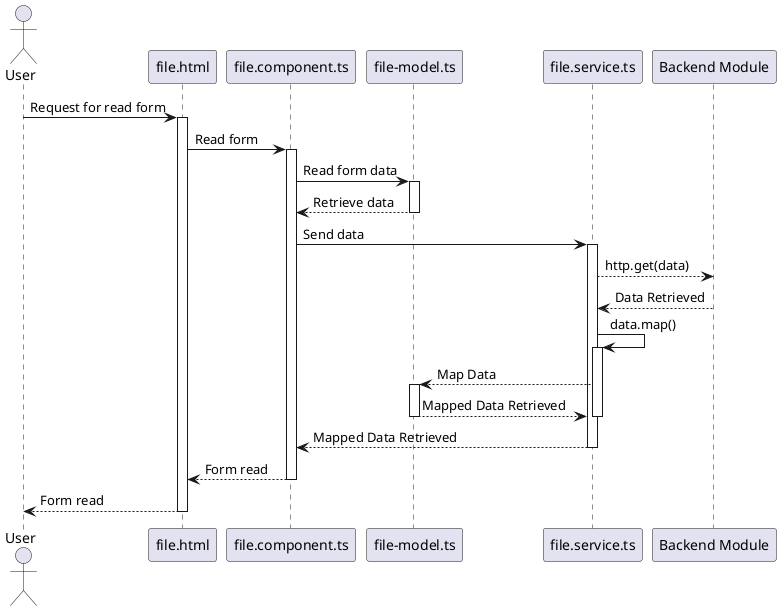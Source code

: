 @startuml SD-Read

actor User as u
participant "file.html" as Html
participant "file.component.ts" as Component
participant "file-model.ts" as Model
participant "file.service.ts" as Service
participant "Backend Module" as Backend

u -> Html: Request for read form
activate Html
    Html -> Component: Read form
    activate Component
        Component -> Model: Read form data
        activate Model
            Model --> Component: Retrieve data
            deactivate Model
        Component -> Service: Send data
        activate Service
            Service --> Backend: http.get(data)
                Backend --> Service: Data Retrieved
            Service -> Service: data.map()
                activate Service
                Service --> Model: Map Data 
                    activate Model
                    Model --> Service: Mapped Data Retrieved
                deactivate Model
            deactivate Service
            Service --> Component: Mapped Data Retrieved
            deactivate Service
        Component --> Html: Form read
        deactivate Component
    Html --> u: Form read
    deactivate Html

@enduml